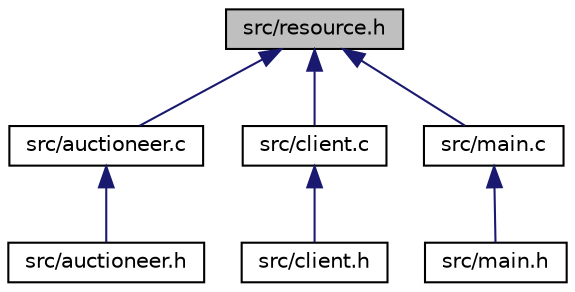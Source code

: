digraph "src/resource.h"
{
  edge [fontname="Helvetica",fontsize="10",labelfontname="Helvetica",labelfontsize="10"];
  node [fontname="Helvetica",fontsize="10",shape=record];
  Node1 [label="src/resource.h",height=0.2,width=0.4,color="black", fillcolor="grey75", style="filled", fontcolor="black"];
  Node1 -> Node2 [dir="back",color="midnightblue",fontsize="10",style="solid",fontname="Helvetica"];
  Node2 [label="src/auctioneer.c",height=0.2,width=0.4,color="black", fillcolor="white", style="filled",URL="$auctioneer_8c.html"];
  Node2 -> Node3 [dir="back",color="midnightblue",fontsize="10",style="solid",fontname="Helvetica"];
  Node3 [label="src/auctioneer.h",height=0.2,width=0.4,color="black", fillcolor="white", style="filled",URL="$auctioneer_8h.html"];
  Node1 -> Node4 [dir="back",color="midnightblue",fontsize="10",style="solid",fontname="Helvetica"];
  Node4 [label="src/client.c",height=0.2,width=0.4,color="black", fillcolor="white", style="filled",URL="$client_8c.html"];
  Node4 -> Node5 [dir="back",color="midnightblue",fontsize="10",style="solid",fontname="Helvetica"];
  Node5 [label="src/client.h",height=0.2,width=0.4,color="black", fillcolor="white", style="filled",URL="$client_8h.html"];
  Node1 -> Node6 [dir="back",color="midnightblue",fontsize="10",style="solid",fontname="Helvetica"];
  Node6 [label="src/main.c",height=0.2,width=0.4,color="black", fillcolor="white", style="filled",URL="$main_8c.html"];
  Node6 -> Node7 [dir="back",color="midnightblue",fontsize="10",style="solid",fontname="Helvetica"];
  Node7 [label="src/main.h",height=0.2,width=0.4,color="black", fillcolor="white", style="filled",URL="$main_8h.html"];
}
